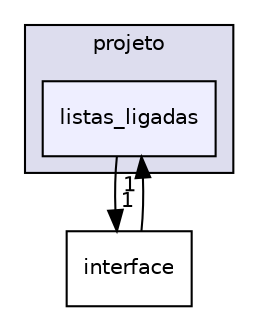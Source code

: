 digraph "/home/vac/Desktop/uMinho/periodo02/LI2PL7G6/projeto/listas_ligadas" {
  compound=true
  node [ fontsize="10", fontname="Helvetica"];
  edge [ labelfontsize="10", labelfontname="Helvetica"];
  subgraph clusterdir_7e5d7e004b344f685f59d01929914aa0 {
    graph [ bgcolor="#ddddee", pencolor="black", label="projeto" fontname="Helvetica", fontsize="10", URL="dir_7e5d7e004b344f685f59d01929914aa0.html"]
  dir_5355fed6cc9f3593a5bb91f3f9d95378 [shape=box, label="listas_ligadas", style="filled", fillcolor="#eeeeff", pencolor="black", URL="dir_5355fed6cc9f3593a5bb91f3f9d95378.html"];
  }
  dir_3924cb794333f3827dc4f454bbc6e9ca [shape=box label="interface" URL="dir_3924cb794333f3827dc4f454bbc6e9ca.html"];
  dir_5355fed6cc9f3593a5bb91f3f9d95378->dir_3924cb794333f3827dc4f454bbc6e9ca [headlabel="1", labeldistance=1.5 headhref="dir_000004_000003.html"];
  dir_3924cb794333f3827dc4f454bbc6e9ca->dir_5355fed6cc9f3593a5bb91f3f9d95378 [headlabel="1", labeldistance=1.5 headhref="dir_000003_000004.html"];
}
